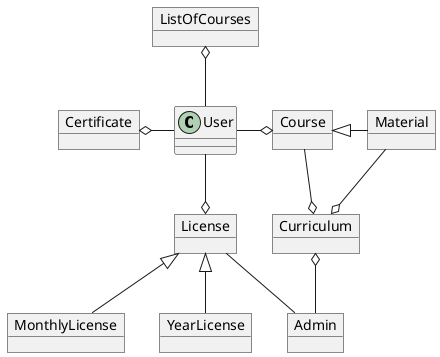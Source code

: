 @startuml
class User{
}


object Admin
object MonthlyLicense
object YearLicense
object Course
object Certificate
object Material
object License
object Curriculum
object ListOfCourses


ListOfCourses o-down-User
User -down-o License
User -left-o Certificate
Course o-left- User


License <|-down- MonthlyLicense
License <|-down-  YearLicense

Course <|-right- Material

License -right- Admin
Curriculum o-down- Admin
Material -down-o Curriculum
Course -down-o Curriculum

@enduml